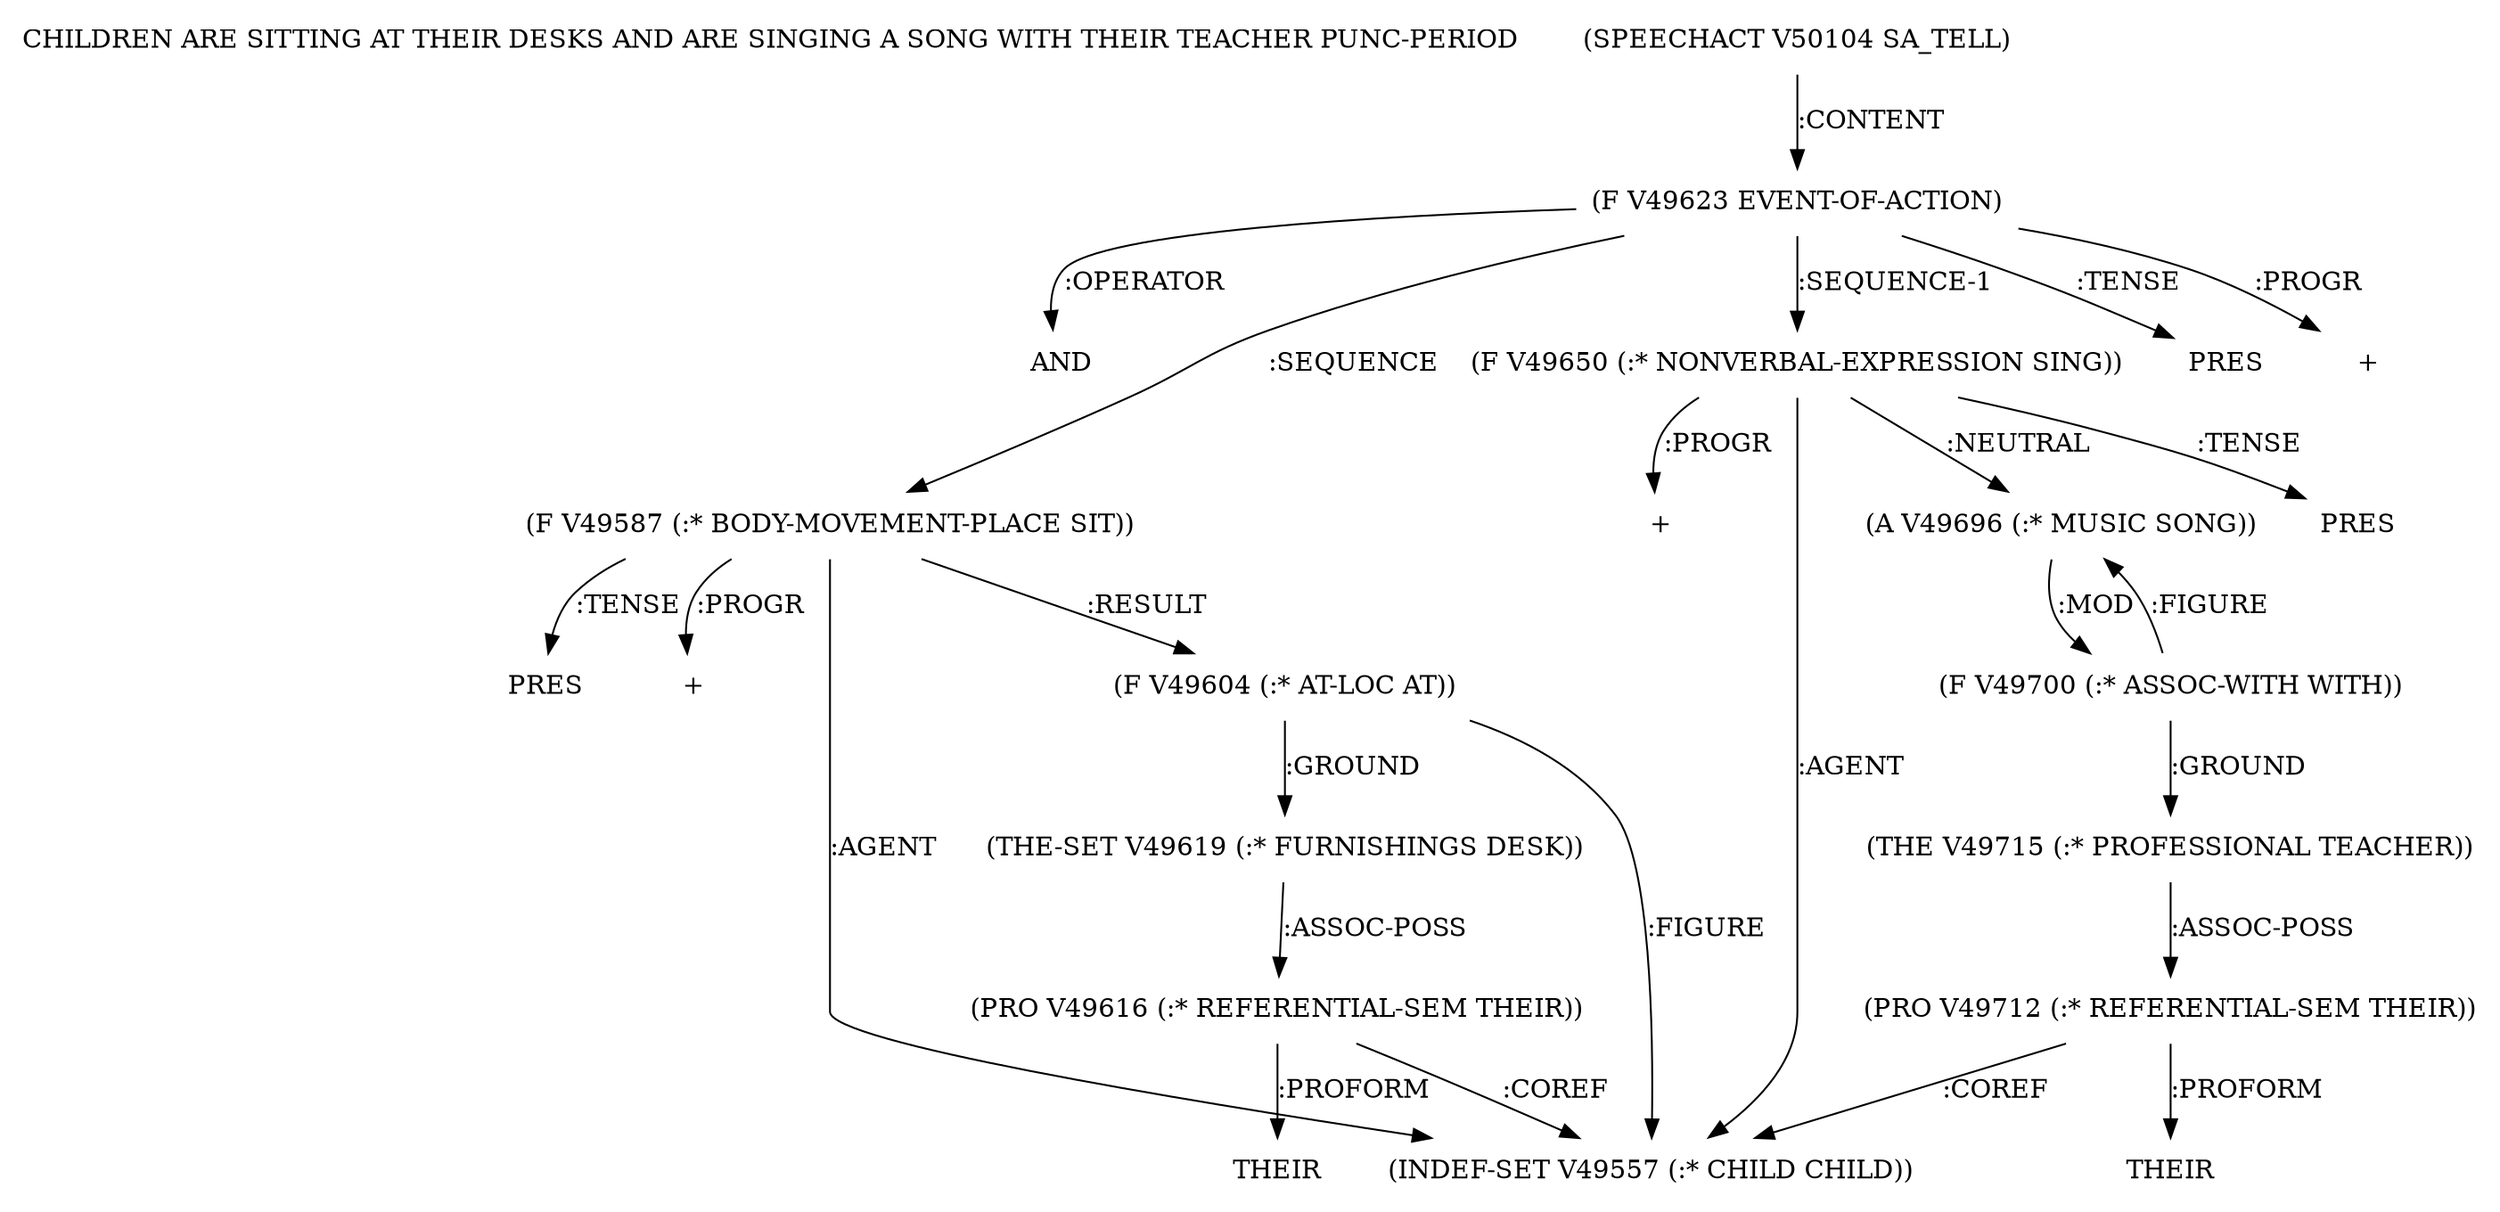 digraph Terms {
  node [shape=none]
  "CHILDREN ARE SITTING AT THEIR DESKS AND ARE SINGING A SONG WITH THEIR TEACHER PUNC-PERIOD"
  "V50104" [label="(SPEECHACT V50104 SA_TELL)"]
  "V50104" -> "V49623" [label=":CONTENT"]
  "V49623" [label="(F V49623 EVENT-OF-ACTION)"]
  "V49623" -> "NT51572" [label=":OPERATOR"]
  "NT51572" [label="AND"]
  "V49623" -> "V49587" [label=":SEQUENCE"]
  "V49623" -> "V49650" [label=":SEQUENCE-1"]
  "V49623" -> "NT51573" [label=":TENSE"]
  "NT51573" [label="PRES"]
  "V49623" -> "NT51574" [label=":PROGR"]
  "NT51574" [label="+"]
  "V49587" [label="(F V49587 (:* BODY-MOVEMENT-PLACE SIT))"]
  "V49587" -> "V49604" [label=":RESULT"]
  "V49587" -> "V49557" [label=":AGENT"]
  "V49587" -> "NT51575" [label=":TENSE"]
  "NT51575" [label="PRES"]
  "V49587" -> "NT51576" [label=":PROGR"]
  "NT51576" [label="+"]
  "V49557" [label="(INDEF-SET V49557 (:* CHILD CHILD))"]
  "V49604" [label="(F V49604 (:* AT-LOC AT))"]
  "V49604" -> "V49619" [label=":GROUND"]
  "V49604" -> "V49557" [label=":FIGURE"]
  "V49619" [label="(THE-SET V49619 (:* FURNISHINGS DESK))"]
  "V49619" -> "V49616" [label=":ASSOC-POSS"]
  "V49616" [label="(PRO V49616 (:* REFERENTIAL-SEM THEIR))"]
  "V49616" -> "NT51577" [label=":PROFORM"]
  "NT51577" [label="THEIR"]
  "V49616" -> "V49557" [label=":COREF"]
  "V49650" [label="(F V49650 (:* NONVERBAL-EXPRESSION SING))"]
  "V49650" -> "V49557" [label=":AGENT"]
  "V49650" -> "V49696" [label=":NEUTRAL"]
  "V49650" -> "NT51578" [label=":TENSE"]
  "NT51578" [label="PRES"]
  "V49650" -> "NT51579" [label=":PROGR"]
  "NT51579" [label="+"]
  "V49696" [label="(A V49696 (:* MUSIC SONG))"]
  "V49696" -> "V49700" [label=":MOD"]
  "V49700" [label="(F V49700 (:* ASSOC-WITH WITH))"]
  "V49700" -> "V49715" [label=":GROUND"]
  "V49700" -> "V49696" [label=":FIGURE"]
  "V49715" [label="(THE V49715 (:* PROFESSIONAL TEACHER))"]
  "V49715" -> "V49712" [label=":ASSOC-POSS"]
  "V49712" [label="(PRO V49712 (:* REFERENTIAL-SEM THEIR))"]
  "V49712" -> "NT51580" [label=":PROFORM"]
  "NT51580" [label="THEIR"]
  "V49712" -> "V49557" [label=":COREF"]
}
